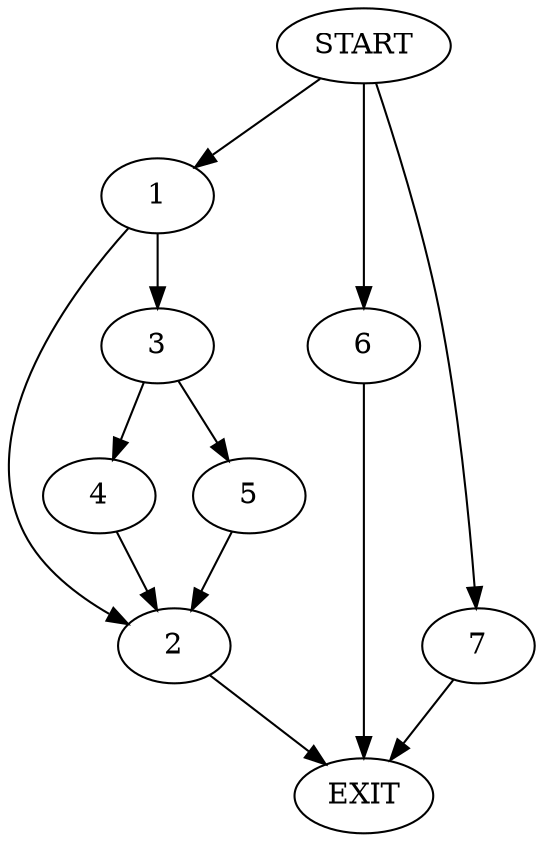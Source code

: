 digraph {
0 [label="START"]
8 [label="EXIT"]
0 -> 1
1 -> 2
1 -> 3
2 -> 8
3 -> 4
3 -> 5
0 -> 6
6 -> 8
4 -> 2
5 -> 2
0 -> 7
7 -> 8
}
